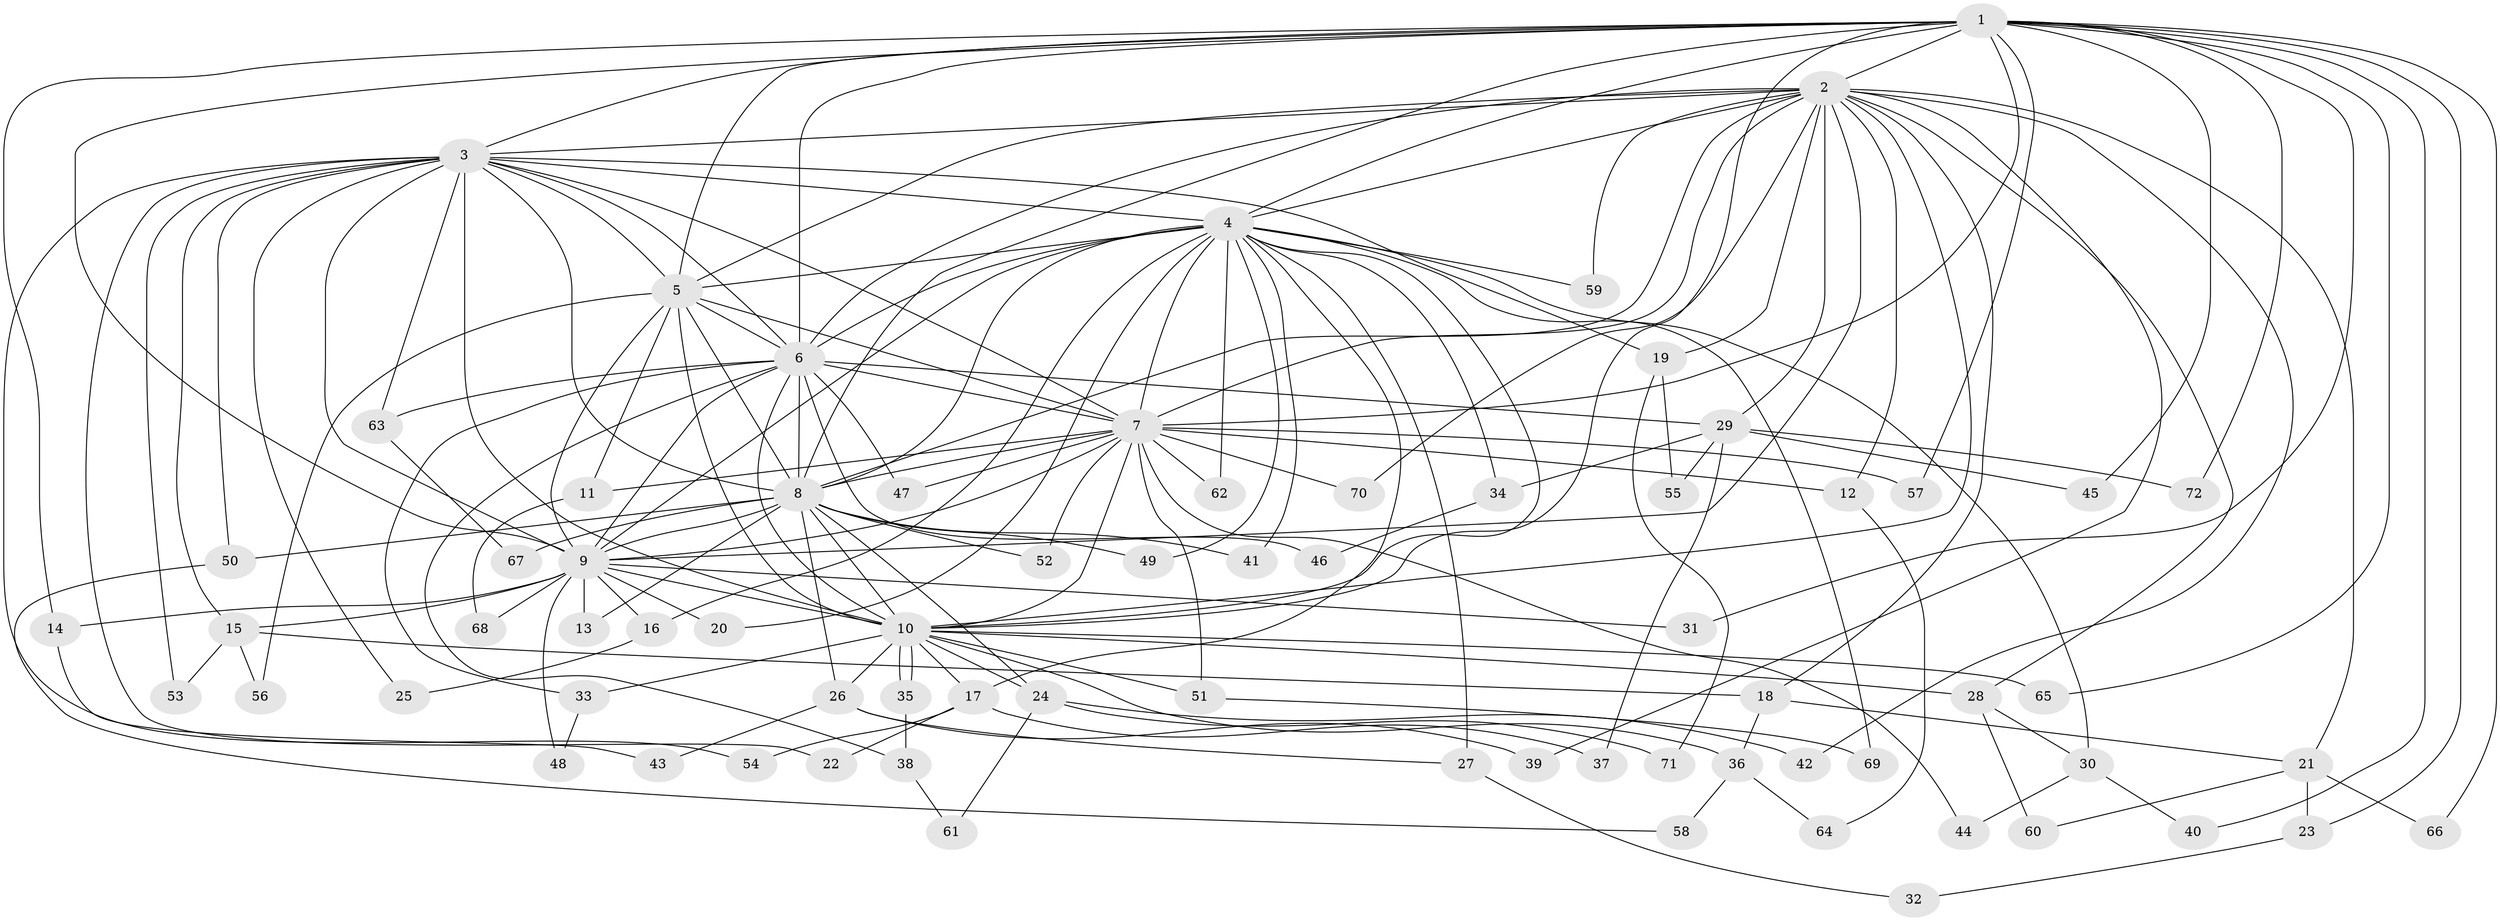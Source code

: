 // Generated by graph-tools (version 1.1) at 2025/11/02/27/25 16:11:02]
// undirected, 72 vertices, 169 edges
graph export_dot {
graph [start="1"]
  node [color=gray90,style=filled];
  1;
  2;
  3;
  4;
  5;
  6;
  7;
  8;
  9;
  10;
  11;
  12;
  13;
  14;
  15;
  16;
  17;
  18;
  19;
  20;
  21;
  22;
  23;
  24;
  25;
  26;
  27;
  28;
  29;
  30;
  31;
  32;
  33;
  34;
  35;
  36;
  37;
  38;
  39;
  40;
  41;
  42;
  43;
  44;
  45;
  46;
  47;
  48;
  49;
  50;
  51;
  52;
  53;
  54;
  55;
  56;
  57;
  58;
  59;
  60;
  61;
  62;
  63;
  64;
  65;
  66;
  67;
  68;
  69;
  70;
  71;
  72;
  1 -- 2;
  1 -- 3;
  1 -- 4;
  1 -- 5;
  1 -- 6;
  1 -- 7;
  1 -- 8;
  1 -- 9;
  1 -- 10;
  1 -- 14;
  1 -- 23;
  1 -- 31;
  1 -- 40;
  1 -- 45;
  1 -- 57;
  1 -- 65;
  1 -- 66;
  1 -- 72;
  2 -- 3;
  2 -- 4;
  2 -- 5;
  2 -- 6;
  2 -- 7;
  2 -- 8;
  2 -- 9;
  2 -- 10;
  2 -- 12;
  2 -- 18;
  2 -- 19;
  2 -- 21;
  2 -- 28;
  2 -- 29;
  2 -- 39;
  2 -- 42;
  2 -- 59;
  2 -- 70;
  3 -- 4;
  3 -- 5;
  3 -- 6;
  3 -- 7;
  3 -- 8;
  3 -- 9;
  3 -- 10;
  3 -- 15;
  3 -- 19;
  3 -- 22;
  3 -- 25;
  3 -- 50;
  3 -- 53;
  3 -- 54;
  3 -- 63;
  4 -- 5;
  4 -- 6;
  4 -- 7;
  4 -- 8;
  4 -- 9;
  4 -- 10;
  4 -- 16;
  4 -- 17;
  4 -- 20;
  4 -- 27;
  4 -- 30;
  4 -- 34;
  4 -- 41;
  4 -- 49;
  4 -- 59;
  4 -- 62;
  4 -- 69;
  5 -- 6;
  5 -- 7;
  5 -- 8;
  5 -- 9;
  5 -- 10;
  5 -- 11;
  5 -- 56;
  6 -- 7;
  6 -- 8;
  6 -- 9;
  6 -- 10;
  6 -- 29;
  6 -- 33;
  6 -- 38;
  6 -- 46;
  6 -- 47;
  6 -- 63;
  7 -- 8;
  7 -- 9;
  7 -- 10;
  7 -- 11;
  7 -- 12;
  7 -- 44;
  7 -- 47;
  7 -- 51;
  7 -- 52;
  7 -- 57;
  7 -- 62;
  7 -- 70;
  8 -- 9;
  8 -- 10;
  8 -- 13;
  8 -- 24;
  8 -- 26;
  8 -- 41;
  8 -- 49;
  8 -- 50;
  8 -- 52;
  8 -- 67;
  9 -- 10;
  9 -- 13;
  9 -- 14;
  9 -- 15;
  9 -- 16;
  9 -- 20;
  9 -- 31;
  9 -- 48;
  9 -- 68;
  10 -- 17;
  10 -- 24;
  10 -- 26;
  10 -- 28;
  10 -- 33;
  10 -- 35;
  10 -- 35;
  10 -- 36;
  10 -- 51;
  10 -- 65;
  11 -- 68;
  12 -- 64;
  14 -- 43;
  15 -- 18;
  15 -- 53;
  15 -- 56;
  16 -- 25;
  17 -- 22;
  17 -- 37;
  17 -- 54;
  18 -- 21;
  18 -- 36;
  19 -- 55;
  19 -- 71;
  21 -- 23;
  21 -- 60;
  21 -- 66;
  23 -- 32;
  24 -- 42;
  24 -- 61;
  24 -- 71;
  26 -- 27;
  26 -- 39;
  26 -- 43;
  27 -- 32;
  28 -- 30;
  28 -- 60;
  29 -- 34;
  29 -- 37;
  29 -- 45;
  29 -- 55;
  29 -- 72;
  30 -- 40;
  30 -- 44;
  33 -- 48;
  34 -- 46;
  35 -- 38;
  36 -- 58;
  36 -- 64;
  38 -- 61;
  50 -- 58;
  51 -- 69;
  63 -- 67;
}
